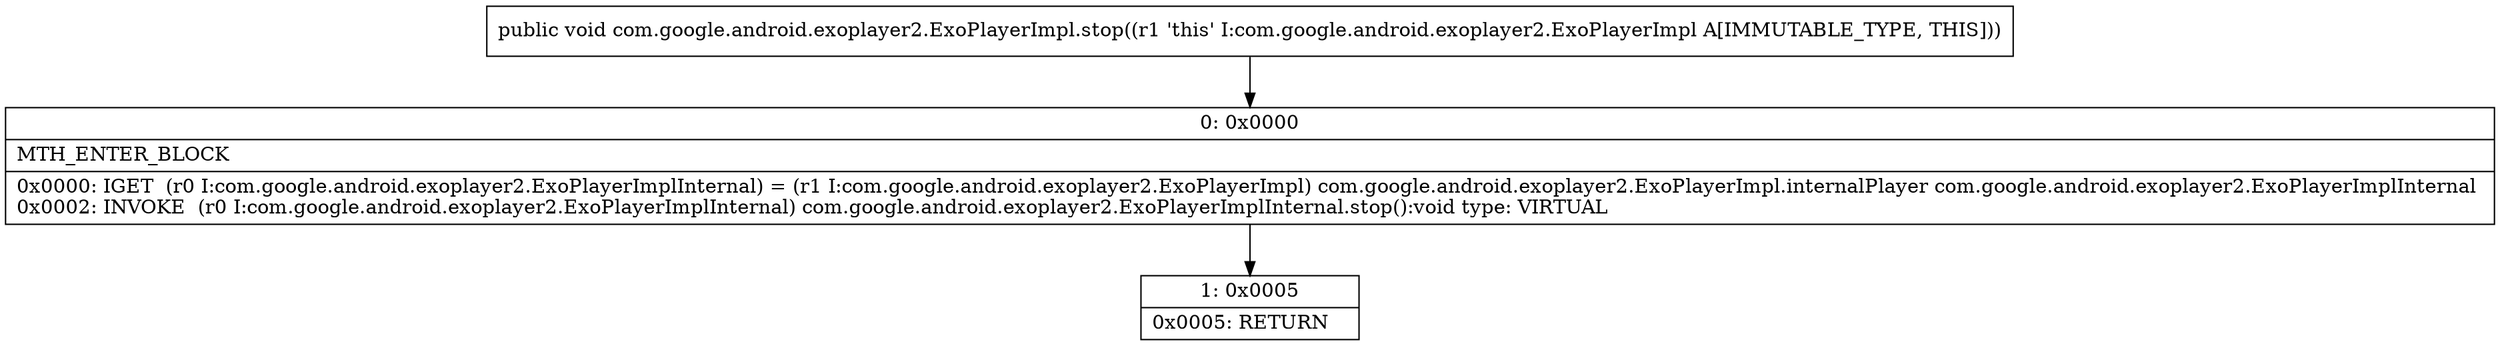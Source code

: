 digraph "CFG forcom.google.android.exoplayer2.ExoPlayerImpl.stop()V" {
Node_0 [shape=record,label="{0\:\ 0x0000|MTH_ENTER_BLOCK\l|0x0000: IGET  (r0 I:com.google.android.exoplayer2.ExoPlayerImplInternal) = (r1 I:com.google.android.exoplayer2.ExoPlayerImpl) com.google.android.exoplayer2.ExoPlayerImpl.internalPlayer com.google.android.exoplayer2.ExoPlayerImplInternal \l0x0002: INVOKE  (r0 I:com.google.android.exoplayer2.ExoPlayerImplInternal) com.google.android.exoplayer2.ExoPlayerImplInternal.stop():void type: VIRTUAL \l}"];
Node_1 [shape=record,label="{1\:\ 0x0005|0x0005: RETURN   \l}"];
MethodNode[shape=record,label="{public void com.google.android.exoplayer2.ExoPlayerImpl.stop((r1 'this' I:com.google.android.exoplayer2.ExoPlayerImpl A[IMMUTABLE_TYPE, THIS])) }"];
MethodNode -> Node_0;
Node_0 -> Node_1;
}

